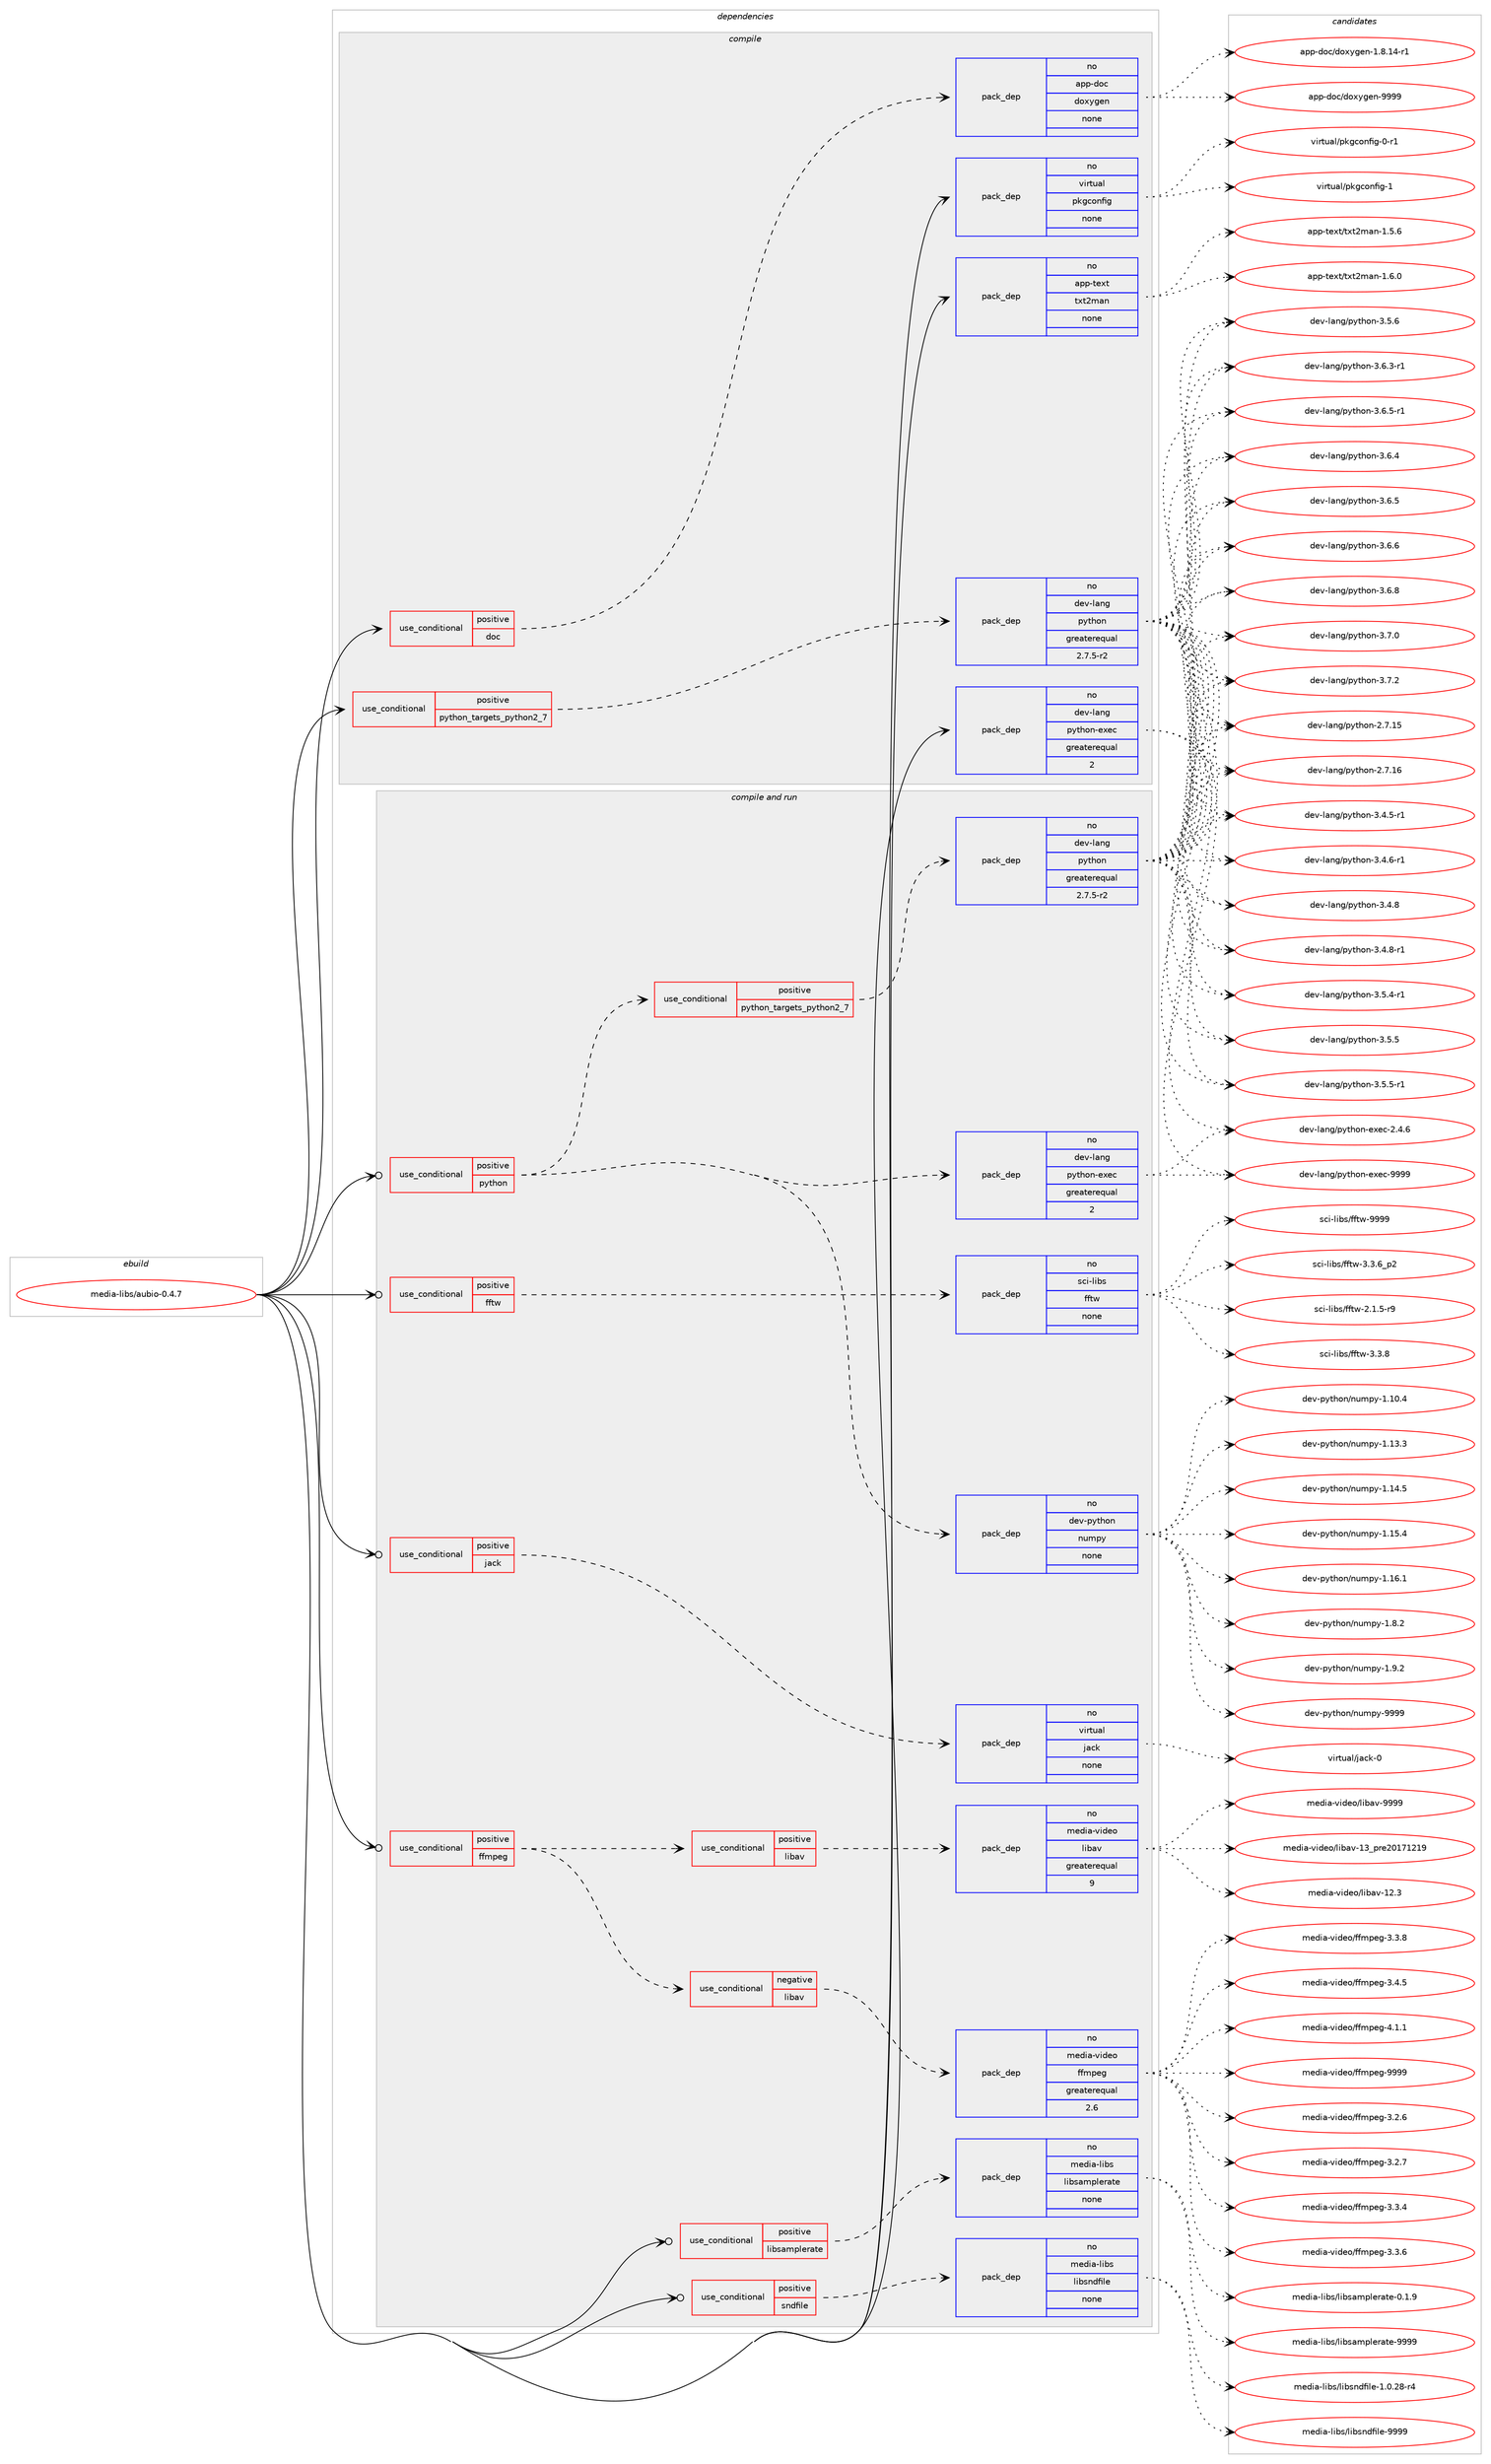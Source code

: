 digraph prolog {

# *************
# Graph options
# *************

newrank=true;
concentrate=true;
compound=true;
graph [rankdir=LR,fontname=Helvetica,fontsize=10,ranksep=1.5];#, ranksep=2.5, nodesep=0.2];
edge  [arrowhead=vee];
node  [fontname=Helvetica,fontsize=10];

# **********
# The ebuild
# **********

subgraph cluster_leftcol {
color=gray;
rank=same;
label=<<i>ebuild</i>>;
id [label="media-libs/aubio-0.4.7", color=red, width=4, href="../media-libs/aubio-0.4.7.svg"];
}

# ****************
# The dependencies
# ****************

subgraph cluster_midcol {
color=gray;
label=<<i>dependencies</i>>;
subgraph cluster_compile {
fillcolor="#eeeeee";
style=filled;
label=<<i>compile</i>>;
subgraph cond433498 {
dependency1608913 [label=<<TABLE BORDER="0" CELLBORDER="1" CELLSPACING="0" CELLPADDING="4"><TR><TD ROWSPAN="3" CELLPADDING="10">use_conditional</TD></TR><TR><TD>positive</TD></TR><TR><TD>doc</TD></TR></TABLE>>, shape=none, color=red];
subgraph pack1149758 {
dependency1608914 [label=<<TABLE BORDER="0" CELLBORDER="1" CELLSPACING="0" CELLPADDING="4" WIDTH="220"><TR><TD ROWSPAN="6" CELLPADDING="30">pack_dep</TD></TR><TR><TD WIDTH="110">no</TD></TR><TR><TD>app-doc</TD></TR><TR><TD>doxygen</TD></TR><TR><TD>none</TD></TR><TR><TD></TD></TR></TABLE>>, shape=none, color=blue];
}
dependency1608913:e -> dependency1608914:w [weight=20,style="dashed",arrowhead="vee"];
}
id:e -> dependency1608913:w [weight=20,style="solid",arrowhead="vee"];
subgraph cond433499 {
dependency1608915 [label=<<TABLE BORDER="0" CELLBORDER="1" CELLSPACING="0" CELLPADDING="4"><TR><TD ROWSPAN="3" CELLPADDING="10">use_conditional</TD></TR><TR><TD>positive</TD></TR><TR><TD>python_targets_python2_7</TD></TR></TABLE>>, shape=none, color=red];
subgraph pack1149759 {
dependency1608916 [label=<<TABLE BORDER="0" CELLBORDER="1" CELLSPACING="0" CELLPADDING="4" WIDTH="220"><TR><TD ROWSPAN="6" CELLPADDING="30">pack_dep</TD></TR><TR><TD WIDTH="110">no</TD></TR><TR><TD>dev-lang</TD></TR><TR><TD>python</TD></TR><TR><TD>greaterequal</TD></TR><TR><TD>2.7.5-r2</TD></TR></TABLE>>, shape=none, color=blue];
}
dependency1608915:e -> dependency1608916:w [weight=20,style="dashed",arrowhead="vee"];
}
id:e -> dependency1608915:w [weight=20,style="solid",arrowhead="vee"];
subgraph pack1149760 {
dependency1608917 [label=<<TABLE BORDER="0" CELLBORDER="1" CELLSPACING="0" CELLPADDING="4" WIDTH="220"><TR><TD ROWSPAN="6" CELLPADDING="30">pack_dep</TD></TR><TR><TD WIDTH="110">no</TD></TR><TR><TD>app-text</TD></TR><TR><TD>txt2man</TD></TR><TR><TD>none</TD></TR><TR><TD></TD></TR></TABLE>>, shape=none, color=blue];
}
id:e -> dependency1608917:w [weight=20,style="solid",arrowhead="vee"];
subgraph pack1149761 {
dependency1608918 [label=<<TABLE BORDER="0" CELLBORDER="1" CELLSPACING="0" CELLPADDING="4" WIDTH="220"><TR><TD ROWSPAN="6" CELLPADDING="30">pack_dep</TD></TR><TR><TD WIDTH="110">no</TD></TR><TR><TD>dev-lang</TD></TR><TR><TD>python-exec</TD></TR><TR><TD>greaterequal</TD></TR><TR><TD>2</TD></TR></TABLE>>, shape=none, color=blue];
}
id:e -> dependency1608918:w [weight=20,style="solid",arrowhead="vee"];
subgraph pack1149762 {
dependency1608919 [label=<<TABLE BORDER="0" CELLBORDER="1" CELLSPACING="0" CELLPADDING="4" WIDTH="220"><TR><TD ROWSPAN="6" CELLPADDING="30">pack_dep</TD></TR><TR><TD WIDTH="110">no</TD></TR><TR><TD>virtual</TD></TR><TR><TD>pkgconfig</TD></TR><TR><TD>none</TD></TR><TR><TD></TD></TR></TABLE>>, shape=none, color=blue];
}
id:e -> dependency1608919:w [weight=20,style="solid",arrowhead="vee"];
}
subgraph cluster_compileandrun {
fillcolor="#eeeeee";
style=filled;
label=<<i>compile and run</i>>;
subgraph cond433500 {
dependency1608920 [label=<<TABLE BORDER="0" CELLBORDER="1" CELLSPACING="0" CELLPADDING="4"><TR><TD ROWSPAN="3" CELLPADDING="10">use_conditional</TD></TR><TR><TD>positive</TD></TR><TR><TD>ffmpeg</TD></TR></TABLE>>, shape=none, color=red];
subgraph cond433501 {
dependency1608921 [label=<<TABLE BORDER="0" CELLBORDER="1" CELLSPACING="0" CELLPADDING="4"><TR><TD ROWSPAN="3" CELLPADDING="10">use_conditional</TD></TR><TR><TD>negative</TD></TR><TR><TD>libav</TD></TR></TABLE>>, shape=none, color=red];
subgraph pack1149763 {
dependency1608922 [label=<<TABLE BORDER="0" CELLBORDER="1" CELLSPACING="0" CELLPADDING="4" WIDTH="220"><TR><TD ROWSPAN="6" CELLPADDING="30">pack_dep</TD></TR><TR><TD WIDTH="110">no</TD></TR><TR><TD>media-video</TD></TR><TR><TD>ffmpeg</TD></TR><TR><TD>greaterequal</TD></TR><TR><TD>2.6</TD></TR></TABLE>>, shape=none, color=blue];
}
dependency1608921:e -> dependency1608922:w [weight=20,style="dashed",arrowhead="vee"];
}
dependency1608920:e -> dependency1608921:w [weight=20,style="dashed",arrowhead="vee"];
subgraph cond433502 {
dependency1608923 [label=<<TABLE BORDER="0" CELLBORDER="1" CELLSPACING="0" CELLPADDING="4"><TR><TD ROWSPAN="3" CELLPADDING="10">use_conditional</TD></TR><TR><TD>positive</TD></TR><TR><TD>libav</TD></TR></TABLE>>, shape=none, color=red];
subgraph pack1149764 {
dependency1608924 [label=<<TABLE BORDER="0" CELLBORDER="1" CELLSPACING="0" CELLPADDING="4" WIDTH="220"><TR><TD ROWSPAN="6" CELLPADDING="30">pack_dep</TD></TR><TR><TD WIDTH="110">no</TD></TR><TR><TD>media-video</TD></TR><TR><TD>libav</TD></TR><TR><TD>greaterequal</TD></TR><TR><TD>9</TD></TR></TABLE>>, shape=none, color=blue];
}
dependency1608923:e -> dependency1608924:w [weight=20,style="dashed",arrowhead="vee"];
}
dependency1608920:e -> dependency1608923:w [weight=20,style="dashed",arrowhead="vee"];
}
id:e -> dependency1608920:w [weight=20,style="solid",arrowhead="odotvee"];
subgraph cond433503 {
dependency1608925 [label=<<TABLE BORDER="0" CELLBORDER="1" CELLSPACING="0" CELLPADDING="4"><TR><TD ROWSPAN="3" CELLPADDING="10">use_conditional</TD></TR><TR><TD>positive</TD></TR><TR><TD>fftw</TD></TR></TABLE>>, shape=none, color=red];
subgraph pack1149765 {
dependency1608926 [label=<<TABLE BORDER="0" CELLBORDER="1" CELLSPACING="0" CELLPADDING="4" WIDTH="220"><TR><TD ROWSPAN="6" CELLPADDING="30">pack_dep</TD></TR><TR><TD WIDTH="110">no</TD></TR><TR><TD>sci-libs</TD></TR><TR><TD>fftw</TD></TR><TR><TD>none</TD></TR><TR><TD></TD></TR></TABLE>>, shape=none, color=blue];
}
dependency1608925:e -> dependency1608926:w [weight=20,style="dashed",arrowhead="vee"];
}
id:e -> dependency1608925:w [weight=20,style="solid",arrowhead="odotvee"];
subgraph cond433504 {
dependency1608927 [label=<<TABLE BORDER="0" CELLBORDER="1" CELLSPACING="0" CELLPADDING="4"><TR><TD ROWSPAN="3" CELLPADDING="10">use_conditional</TD></TR><TR><TD>positive</TD></TR><TR><TD>jack</TD></TR></TABLE>>, shape=none, color=red];
subgraph pack1149766 {
dependency1608928 [label=<<TABLE BORDER="0" CELLBORDER="1" CELLSPACING="0" CELLPADDING="4" WIDTH="220"><TR><TD ROWSPAN="6" CELLPADDING="30">pack_dep</TD></TR><TR><TD WIDTH="110">no</TD></TR><TR><TD>virtual</TD></TR><TR><TD>jack</TD></TR><TR><TD>none</TD></TR><TR><TD></TD></TR></TABLE>>, shape=none, color=blue];
}
dependency1608927:e -> dependency1608928:w [weight=20,style="dashed",arrowhead="vee"];
}
id:e -> dependency1608927:w [weight=20,style="solid",arrowhead="odotvee"];
subgraph cond433505 {
dependency1608929 [label=<<TABLE BORDER="0" CELLBORDER="1" CELLSPACING="0" CELLPADDING="4"><TR><TD ROWSPAN="3" CELLPADDING="10">use_conditional</TD></TR><TR><TD>positive</TD></TR><TR><TD>libsamplerate</TD></TR></TABLE>>, shape=none, color=red];
subgraph pack1149767 {
dependency1608930 [label=<<TABLE BORDER="0" CELLBORDER="1" CELLSPACING="0" CELLPADDING="4" WIDTH="220"><TR><TD ROWSPAN="6" CELLPADDING="30">pack_dep</TD></TR><TR><TD WIDTH="110">no</TD></TR><TR><TD>media-libs</TD></TR><TR><TD>libsamplerate</TD></TR><TR><TD>none</TD></TR><TR><TD></TD></TR></TABLE>>, shape=none, color=blue];
}
dependency1608929:e -> dependency1608930:w [weight=20,style="dashed",arrowhead="vee"];
}
id:e -> dependency1608929:w [weight=20,style="solid",arrowhead="odotvee"];
subgraph cond433506 {
dependency1608931 [label=<<TABLE BORDER="0" CELLBORDER="1" CELLSPACING="0" CELLPADDING="4"><TR><TD ROWSPAN="3" CELLPADDING="10">use_conditional</TD></TR><TR><TD>positive</TD></TR><TR><TD>python</TD></TR></TABLE>>, shape=none, color=red];
subgraph cond433507 {
dependency1608932 [label=<<TABLE BORDER="0" CELLBORDER="1" CELLSPACING="0" CELLPADDING="4"><TR><TD ROWSPAN="3" CELLPADDING="10">use_conditional</TD></TR><TR><TD>positive</TD></TR><TR><TD>python_targets_python2_7</TD></TR></TABLE>>, shape=none, color=red];
subgraph pack1149768 {
dependency1608933 [label=<<TABLE BORDER="0" CELLBORDER="1" CELLSPACING="0" CELLPADDING="4" WIDTH="220"><TR><TD ROWSPAN="6" CELLPADDING="30">pack_dep</TD></TR><TR><TD WIDTH="110">no</TD></TR><TR><TD>dev-lang</TD></TR><TR><TD>python</TD></TR><TR><TD>greaterequal</TD></TR><TR><TD>2.7.5-r2</TD></TR></TABLE>>, shape=none, color=blue];
}
dependency1608932:e -> dependency1608933:w [weight=20,style="dashed",arrowhead="vee"];
}
dependency1608931:e -> dependency1608932:w [weight=20,style="dashed",arrowhead="vee"];
subgraph pack1149769 {
dependency1608934 [label=<<TABLE BORDER="0" CELLBORDER="1" CELLSPACING="0" CELLPADDING="4" WIDTH="220"><TR><TD ROWSPAN="6" CELLPADDING="30">pack_dep</TD></TR><TR><TD WIDTH="110">no</TD></TR><TR><TD>dev-lang</TD></TR><TR><TD>python-exec</TD></TR><TR><TD>greaterequal</TD></TR><TR><TD>2</TD></TR></TABLE>>, shape=none, color=blue];
}
dependency1608931:e -> dependency1608934:w [weight=20,style="dashed",arrowhead="vee"];
subgraph pack1149770 {
dependency1608935 [label=<<TABLE BORDER="0" CELLBORDER="1" CELLSPACING="0" CELLPADDING="4" WIDTH="220"><TR><TD ROWSPAN="6" CELLPADDING="30">pack_dep</TD></TR><TR><TD WIDTH="110">no</TD></TR><TR><TD>dev-python</TD></TR><TR><TD>numpy</TD></TR><TR><TD>none</TD></TR><TR><TD></TD></TR></TABLE>>, shape=none, color=blue];
}
dependency1608931:e -> dependency1608935:w [weight=20,style="dashed",arrowhead="vee"];
}
id:e -> dependency1608931:w [weight=20,style="solid",arrowhead="odotvee"];
subgraph cond433508 {
dependency1608936 [label=<<TABLE BORDER="0" CELLBORDER="1" CELLSPACING="0" CELLPADDING="4"><TR><TD ROWSPAN="3" CELLPADDING="10">use_conditional</TD></TR><TR><TD>positive</TD></TR><TR><TD>sndfile</TD></TR></TABLE>>, shape=none, color=red];
subgraph pack1149771 {
dependency1608937 [label=<<TABLE BORDER="0" CELLBORDER="1" CELLSPACING="0" CELLPADDING="4" WIDTH="220"><TR><TD ROWSPAN="6" CELLPADDING="30">pack_dep</TD></TR><TR><TD WIDTH="110">no</TD></TR><TR><TD>media-libs</TD></TR><TR><TD>libsndfile</TD></TR><TR><TD>none</TD></TR><TR><TD></TD></TR></TABLE>>, shape=none, color=blue];
}
dependency1608936:e -> dependency1608937:w [weight=20,style="dashed",arrowhead="vee"];
}
id:e -> dependency1608936:w [weight=20,style="solid",arrowhead="odotvee"];
}
subgraph cluster_run {
fillcolor="#eeeeee";
style=filled;
label=<<i>run</i>>;
}
}

# **************
# The candidates
# **************

subgraph cluster_choices {
rank=same;
color=gray;
label=<<i>candidates</i>>;

subgraph choice1149758 {
color=black;
nodesep=1;
choice97112112451001119947100111120121103101110454946564649524511449 [label="app-doc/doxygen-1.8.14-r1", color=red, width=4,href="../app-doc/doxygen-1.8.14-r1.svg"];
choice971121124510011199471001111201211031011104557575757 [label="app-doc/doxygen-9999", color=red, width=4,href="../app-doc/doxygen-9999.svg"];
dependency1608914:e -> choice97112112451001119947100111120121103101110454946564649524511449:w [style=dotted,weight="100"];
dependency1608914:e -> choice971121124510011199471001111201211031011104557575757:w [style=dotted,weight="100"];
}
subgraph choice1149759 {
color=black;
nodesep=1;
choice10010111845108971101034711212111610411111045504655464953 [label="dev-lang/python-2.7.15", color=red, width=4,href="../dev-lang/python-2.7.15.svg"];
choice10010111845108971101034711212111610411111045504655464954 [label="dev-lang/python-2.7.16", color=red, width=4,href="../dev-lang/python-2.7.16.svg"];
choice1001011184510897110103471121211161041111104551465246534511449 [label="dev-lang/python-3.4.5-r1", color=red, width=4,href="../dev-lang/python-3.4.5-r1.svg"];
choice1001011184510897110103471121211161041111104551465246544511449 [label="dev-lang/python-3.4.6-r1", color=red, width=4,href="../dev-lang/python-3.4.6-r1.svg"];
choice100101118451089711010347112121116104111110455146524656 [label="dev-lang/python-3.4.8", color=red, width=4,href="../dev-lang/python-3.4.8.svg"];
choice1001011184510897110103471121211161041111104551465246564511449 [label="dev-lang/python-3.4.8-r1", color=red, width=4,href="../dev-lang/python-3.4.8-r1.svg"];
choice1001011184510897110103471121211161041111104551465346524511449 [label="dev-lang/python-3.5.4-r1", color=red, width=4,href="../dev-lang/python-3.5.4-r1.svg"];
choice100101118451089711010347112121116104111110455146534653 [label="dev-lang/python-3.5.5", color=red, width=4,href="../dev-lang/python-3.5.5.svg"];
choice1001011184510897110103471121211161041111104551465346534511449 [label="dev-lang/python-3.5.5-r1", color=red, width=4,href="../dev-lang/python-3.5.5-r1.svg"];
choice100101118451089711010347112121116104111110455146534654 [label="dev-lang/python-3.5.6", color=red, width=4,href="../dev-lang/python-3.5.6.svg"];
choice1001011184510897110103471121211161041111104551465446514511449 [label="dev-lang/python-3.6.3-r1", color=red, width=4,href="../dev-lang/python-3.6.3-r1.svg"];
choice100101118451089711010347112121116104111110455146544652 [label="dev-lang/python-3.6.4", color=red, width=4,href="../dev-lang/python-3.6.4.svg"];
choice100101118451089711010347112121116104111110455146544653 [label="dev-lang/python-3.6.5", color=red, width=4,href="../dev-lang/python-3.6.5.svg"];
choice1001011184510897110103471121211161041111104551465446534511449 [label="dev-lang/python-3.6.5-r1", color=red, width=4,href="../dev-lang/python-3.6.5-r1.svg"];
choice100101118451089711010347112121116104111110455146544654 [label="dev-lang/python-3.6.6", color=red, width=4,href="../dev-lang/python-3.6.6.svg"];
choice100101118451089711010347112121116104111110455146544656 [label="dev-lang/python-3.6.8", color=red, width=4,href="../dev-lang/python-3.6.8.svg"];
choice100101118451089711010347112121116104111110455146554648 [label="dev-lang/python-3.7.0", color=red, width=4,href="../dev-lang/python-3.7.0.svg"];
choice100101118451089711010347112121116104111110455146554650 [label="dev-lang/python-3.7.2", color=red, width=4,href="../dev-lang/python-3.7.2.svg"];
dependency1608916:e -> choice10010111845108971101034711212111610411111045504655464953:w [style=dotted,weight="100"];
dependency1608916:e -> choice10010111845108971101034711212111610411111045504655464954:w [style=dotted,weight="100"];
dependency1608916:e -> choice1001011184510897110103471121211161041111104551465246534511449:w [style=dotted,weight="100"];
dependency1608916:e -> choice1001011184510897110103471121211161041111104551465246544511449:w [style=dotted,weight="100"];
dependency1608916:e -> choice100101118451089711010347112121116104111110455146524656:w [style=dotted,weight="100"];
dependency1608916:e -> choice1001011184510897110103471121211161041111104551465246564511449:w [style=dotted,weight="100"];
dependency1608916:e -> choice1001011184510897110103471121211161041111104551465346524511449:w [style=dotted,weight="100"];
dependency1608916:e -> choice100101118451089711010347112121116104111110455146534653:w [style=dotted,weight="100"];
dependency1608916:e -> choice1001011184510897110103471121211161041111104551465346534511449:w [style=dotted,weight="100"];
dependency1608916:e -> choice100101118451089711010347112121116104111110455146534654:w [style=dotted,weight="100"];
dependency1608916:e -> choice1001011184510897110103471121211161041111104551465446514511449:w [style=dotted,weight="100"];
dependency1608916:e -> choice100101118451089711010347112121116104111110455146544652:w [style=dotted,weight="100"];
dependency1608916:e -> choice100101118451089711010347112121116104111110455146544653:w [style=dotted,weight="100"];
dependency1608916:e -> choice1001011184510897110103471121211161041111104551465446534511449:w [style=dotted,weight="100"];
dependency1608916:e -> choice100101118451089711010347112121116104111110455146544654:w [style=dotted,weight="100"];
dependency1608916:e -> choice100101118451089711010347112121116104111110455146544656:w [style=dotted,weight="100"];
dependency1608916:e -> choice100101118451089711010347112121116104111110455146554648:w [style=dotted,weight="100"];
dependency1608916:e -> choice100101118451089711010347112121116104111110455146554650:w [style=dotted,weight="100"];
}
subgraph choice1149760 {
color=black;
nodesep=1;
choice9711211245116101120116471161201165010997110454946534654 [label="app-text/txt2man-1.5.6", color=red, width=4,href="../app-text/txt2man-1.5.6.svg"];
choice9711211245116101120116471161201165010997110454946544648 [label="app-text/txt2man-1.6.0", color=red, width=4,href="../app-text/txt2man-1.6.0.svg"];
dependency1608917:e -> choice9711211245116101120116471161201165010997110454946534654:w [style=dotted,weight="100"];
dependency1608917:e -> choice9711211245116101120116471161201165010997110454946544648:w [style=dotted,weight="100"];
}
subgraph choice1149761 {
color=black;
nodesep=1;
choice1001011184510897110103471121211161041111104510112010199455046524654 [label="dev-lang/python-exec-2.4.6", color=red, width=4,href="../dev-lang/python-exec-2.4.6.svg"];
choice10010111845108971101034711212111610411111045101120101994557575757 [label="dev-lang/python-exec-9999", color=red, width=4,href="../dev-lang/python-exec-9999.svg"];
dependency1608918:e -> choice1001011184510897110103471121211161041111104510112010199455046524654:w [style=dotted,weight="100"];
dependency1608918:e -> choice10010111845108971101034711212111610411111045101120101994557575757:w [style=dotted,weight="100"];
}
subgraph choice1149762 {
color=black;
nodesep=1;
choice11810511411611797108471121071039911111010210510345484511449 [label="virtual/pkgconfig-0-r1", color=red, width=4,href="../virtual/pkgconfig-0-r1.svg"];
choice1181051141161179710847112107103991111101021051034549 [label="virtual/pkgconfig-1", color=red, width=4,href="../virtual/pkgconfig-1.svg"];
dependency1608919:e -> choice11810511411611797108471121071039911111010210510345484511449:w [style=dotted,weight="100"];
dependency1608919:e -> choice1181051141161179710847112107103991111101021051034549:w [style=dotted,weight="100"];
}
subgraph choice1149763 {
color=black;
nodesep=1;
choice109101100105974511810510010111147102102109112101103455146504654 [label="media-video/ffmpeg-3.2.6", color=red, width=4,href="../media-video/ffmpeg-3.2.6.svg"];
choice109101100105974511810510010111147102102109112101103455146504655 [label="media-video/ffmpeg-3.2.7", color=red, width=4,href="../media-video/ffmpeg-3.2.7.svg"];
choice109101100105974511810510010111147102102109112101103455146514652 [label="media-video/ffmpeg-3.3.4", color=red, width=4,href="../media-video/ffmpeg-3.3.4.svg"];
choice109101100105974511810510010111147102102109112101103455146514654 [label="media-video/ffmpeg-3.3.6", color=red, width=4,href="../media-video/ffmpeg-3.3.6.svg"];
choice109101100105974511810510010111147102102109112101103455146514656 [label="media-video/ffmpeg-3.3.8", color=red, width=4,href="../media-video/ffmpeg-3.3.8.svg"];
choice109101100105974511810510010111147102102109112101103455146524653 [label="media-video/ffmpeg-3.4.5", color=red, width=4,href="../media-video/ffmpeg-3.4.5.svg"];
choice109101100105974511810510010111147102102109112101103455246494649 [label="media-video/ffmpeg-4.1.1", color=red, width=4,href="../media-video/ffmpeg-4.1.1.svg"];
choice1091011001059745118105100101111471021021091121011034557575757 [label="media-video/ffmpeg-9999", color=red, width=4,href="../media-video/ffmpeg-9999.svg"];
dependency1608922:e -> choice109101100105974511810510010111147102102109112101103455146504654:w [style=dotted,weight="100"];
dependency1608922:e -> choice109101100105974511810510010111147102102109112101103455146504655:w [style=dotted,weight="100"];
dependency1608922:e -> choice109101100105974511810510010111147102102109112101103455146514652:w [style=dotted,weight="100"];
dependency1608922:e -> choice109101100105974511810510010111147102102109112101103455146514654:w [style=dotted,weight="100"];
dependency1608922:e -> choice109101100105974511810510010111147102102109112101103455146514656:w [style=dotted,weight="100"];
dependency1608922:e -> choice109101100105974511810510010111147102102109112101103455146524653:w [style=dotted,weight="100"];
dependency1608922:e -> choice109101100105974511810510010111147102102109112101103455246494649:w [style=dotted,weight="100"];
dependency1608922:e -> choice1091011001059745118105100101111471021021091121011034557575757:w [style=dotted,weight="100"];
}
subgraph choice1149764 {
color=black;
nodesep=1;
choice10910110010597451181051001011114710810598971184549504651 [label="media-video/libav-12.3", color=red, width=4,href="../media-video/libav-12.3.svg"];
choice1091011001059745118105100101111471081059897118454951951121141015048495549504957 [label="media-video/libav-13_pre20171219", color=red, width=4,href="../media-video/libav-13_pre20171219.svg"];
choice10910110010597451181051001011114710810598971184557575757 [label="media-video/libav-9999", color=red, width=4,href="../media-video/libav-9999.svg"];
dependency1608924:e -> choice10910110010597451181051001011114710810598971184549504651:w [style=dotted,weight="100"];
dependency1608924:e -> choice1091011001059745118105100101111471081059897118454951951121141015048495549504957:w [style=dotted,weight="100"];
dependency1608924:e -> choice10910110010597451181051001011114710810598971184557575757:w [style=dotted,weight="100"];
}
subgraph choice1149765 {
color=black;
nodesep=1;
choice115991054510810598115471021021161194550464946534511457 [label="sci-libs/fftw-2.1.5-r9", color=red, width=4,href="../sci-libs/fftw-2.1.5-r9.svg"];
choice115991054510810598115471021021161194551465146549511250 [label="sci-libs/fftw-3.3.6_p2", color=red, width=4,href="../sci-libs/fftw-3.3.6_p2.svg"];
choice11599105451081059811547102102116119455146514656 [label="sci-libs/fftw-3.3.8", color=red, width=4,href="../sci-libs/fftw-3.3.8.svg"];
choice115991054510810598115471021021161194557575757 [label="sci-libs/fftw-9999", color=red, width=4,href="../sci-libs/fftw-9999.svg"];
dependency1608926:e -> choice115991054510810598115471021021161194550464946534511457:w [style=dotted,weight="100"];
dependency1608926:e -> choice115991054510810598115471021021161194551465146549511250:w [style=dotted,weight="100"];
dependency1608926:e -> choice11599105451081059811547102102116119455146514656:w [style=dotted,weight="100"];
dependency1608926:e -> choice115991054510810598115471021021161194557575757:w [style=dotted,weight="100"];
}
subgraph choice1149766 {
color=black;
nodesep=1;
choice118105114116117971084710697991074548 [label="virtual/jack-0", color=red, width=4,href="../virtual/jack-0.svg"];
dependency1608928:e -> choice118105114116117971084710697991074548:w [style=dotted,weight="100"];
}
subgraph choice1149767 {
color=black;
nodesep=1;
choice10910110010597451081059811547108105981159710911210810111497116101454846494657 [label="media-libs/libsamplerate-0.1.9", color=red, width=4,href="../media-libs/libsamplerate-0.1.9.svg"];
choice109101100105974510810598115471081059811597109112108101114971161014557575757 [label="media-libs/libsamplerate-9999", color=red, width=4,href="../media-libs/libsamplerate-9999.svg"];
dependency1608930:e -> choice10910110010597451081059811547108105981159710911210810111497116101454846494657:w [style=dotted,weight="100"];
dependency1608930:e -> choice109101100105974510810598115471081059811597109112108101114971161014557575757:w [style=dotted,weight="100"];
}
subgraph choice1149768 {
color=black;
nodesep=1;
choice10010111845108971101034711212111610411111045504655464953 [label="dev-lang/python-2.7.15", color=red, width=4,href="../dev-lang/python-2.7.15.svg"];
choice10010111845108971101034711212111610411111045504655464954 [label="dev-lang/python-2.7.16", color=red, width=4,href="../dev-lang/python-2.7.16.svg"];
choice1001011184510897110103471121211161041111104551465246534511449 [label="dev-lang/python-3.4.5-r1", color=red, width=4,href="../dev-lang/python-3.4.5-r1.svg"];
choice1001011184510897110103471121211161041111104551465246544511449 [label="dev-lang/python-3.4.6-r1", color=red, width=4,href="../dev-lang/python-3.4.6-r1.svg"];
choice100101118451089711010347112121116104111110455146524656 [label="dev-lang/python-3.4.8", color=red, width=4,href="../dev-lang/python-3.4.8.svg"];
choice1001011184510897110103471121211161041111104551465246564511449 [label="dev-lang/python-3.4.8-r1", color=red, width=4,href="../dev-lang/python-3.4.8-r1.svg"];
choice1001011184510897110103471121211161041111104551465346524511449 [label="dev-lang/python-3.5.4-r1", color=red, width=4,href="../dev-lang/python-3.5.4-r1.svg"];
choice100101118451089711010347112121116104111110455146534653 [label="dev-lang/python-3.5.5", color=red, width=4,href="../dev-lang/python-3.5.5.svg"];
choice1001011184510897110103471121211161041111104551465346534511449 [label="dev-lang/python-3.5.5-r1", color=red, width=4,href="../dev-lang/python-3.5.5-r1.svg"];
choice100101118451089711010347112121116104111110455146534654 [label="dev-lang/python-3.5.6", color=red, width=4,href="../dev-lang/python-3.5.6.svg"];
choice1001011184510897110103471121211161041111104551465446514511449 [label="dev-lang/python-3.6.3-r1", color=red, width=4,href="../dev-lang/python-3.6.3-r1.svg"];
choice100101118451089711010347112121116104111110455146544652 [label="dev-lang/python-3.6.4", color=red, width=4,href="../dev-lang/python-3.6.4.svg"];
choice100101118451089711010347112121116104111110455146544653 [label="dev-lang/python-3.6.5", color=red, width=4,href="../dev-lang/python-3.6.5.svg"];
choice1001011184510897110103471121211161041111104551465446534511449 [label="dev-lang/python-3.6.5-r1", color=red, width=4,href="../dev-lang/python-3.6.5-r1.svg"];
choice100101118451089711010347112121116104111110455146544654 [label="dev-lang/python-3.6.6", color=red, width=4,href="../dev-lang/python-3.6.6.svg"];
choice100101118451089711010347112121116104111110455146544656 [label="dev-lang/python-3.6.8", color=red, width=4,href="../dev-lang/python-3.6.8.svg"];
choice100101118451089711010347112121116104111110455146554648 [label="dev-lang/python-3.7.0", color=red, width=4,href="../dev-lang/python-3.7.0.svg"];
choice100101118451089711010347112121116104111110455146554650 [label="dev-lang/python-3.7.2", color=red, width=4,href="../dev-lang/python-3.7.2.svg"];
dependency1608933:e -> choice10010111845108971101034711212111610411111045504655464953:w [style=dotted,weight="100"];
dependency1608933:e -> choice10010111845108971101034711212111610411111045504655464954:w [style=dotted,weight="100"];
dependency1608933:e -> choice1001011184510897110103471121211161041111104551465246534511449:w [style=dotted,weight="100"];
dependency1608933:e -> choice1001011184510897110103471121211161041111104551465246544511449:w [style=dotted,weight="100"];
dependency1608933:e -> choice100101118451089711010347112121116104111110455146524656:w [style=dotted,weight="100"];
dependency1608933:e -> choice1001011184510897110103471121211161041111104551465246564511449:w [style=dotted,weight="100"];
dependency1608933:e -> choice1001011184510897110103471121211161041111104551465346524511449:w [style=dotted,weight="100"];
dependency1608933:e -> choice100101118451089711010347112121116104111110455146534653:w [style=dotted,weight="100"];
dependency1608933:e -> choice1001011184510897110103471121211161041111104551465346534511449:w [style=dotted,weight="100"];
dependency1608933:e -> choice100101118451089711010347112121116104111110455146534654:w [style=dotted,weight="100"];
dependency1608933:e -> choice1001011184510897110103471121211161041111104551465446514511449:w [style=dotted,weight="100"];
dependency1608933:e -> choice100101118451089711010347112121116104111110455146544652:w [style=dotted,weight="100"];
dependency1608933:e -> choice100101118451089711010347112121116104111110455146544653:w [style=dotted,weight="100"];
dependency1608933:e -> choice1001011184510897110103471121211161041111104551465446534511449:w [style=dotted,weight="100"];
dependency1608933:e -> choice100101118451089711010347112121116104111110455146544654:w [style=dotted,weight="100"];
dependency1608933:e -> choice100101118451089711010347112121116104111110455146544656:w [style=dotted,weight="100"];
dependency1608933:e -> choice100101118451089711010347112121116104111110455146554648:w [style=dotted,weight="100"];
dependency1608933:e -> choice100101118451089711010347112121116104111110455146554650:w [style=dotted,weight="100"];
}
subgraph choice1149769 {
color=black;
nodesep=1;
choice1001011184510897110103471121211161041111104510112010199455046524654 [label="dev-lang/python-exec-2.4.6", color=red, width=4,href="../dev-lang/python-exec-2.4.6.svg"];
choice10010111845108971101034711212111610411111045101120101994557575757 [label="dev-lang/python-exec-9999", color=red, width=4,href="../dev-lang/python-exec-9999.svg"];
dependency1608934:e -> choice1001011184510897110103471121211161041111104510112010199455046524654:w [style=dotted,weight="100"];
dependency1608934:e -> choice10010111845108971101034711212111610411111045101120101994557575757:w [style=dotted,weight="100"];
}
subgraph choice1149770 {
color=black;
nodesep=1;
choice100101118451121211161041111104711011710911212145494649484652 [label="dev-python/numpy-1.10.4", color=red, width=4,href="../dev-python/numpy-1.10.4.svg"];
choice100101118451121211161041111104711011710911212145494649514651 [label="dev-python/numpy-1.13.3", color=red, width=4,href="../dev-python/numpy-1.13.3.svg"];
choice100101118451121211161041111104711011710911212145494649524653 [label="dev-python/numpy-1.14.5", color=red, width=4,href="../dev-python/numpy-1.14.5.svg"];
choice100101118451121211161041111104711011710911212145494649534652 [label="dev-python/numpy-1.15.4", color=red, width=4,href="../dev-python/numpy-1.15.4.svg"];
choice100101118451121211161041111104711011710911212145494649544649 [label="dev-python/numpy-1.16.1", color=red, width=4,href="../dev-python/numpy-1.16.1.svg"];
choice1001011184511212111610411111047110117109112121454946564650 [label="dev-python/numpy-1.8.2", color=red, width=4,href="../dev-python/numpy-1.8.2.svg"];
choice1001011184511212111610411111047110117109112121454946574650 [label="dev-python/numpy-1.9.2", color=red, width=4,href="../dev-python/numpy-1.9.2.svg"];
choice10010111845112121116104111110471101171091121214557575757 [label="dev-python/numpy-9999", color=red, width=4,href="../dev-python/numpy-9999.svg"];
dependency1608935:e -> choice100101118451121211161041111104711011710911212145494649484652:w [style=dotted,weight="100"];
dependency1608935:e -> choice100101118451121211161041111104711011710911212145494649514651:w [style=dotted,weight="100"];
dependency1608935:e -> choice100101118451121211161041111104711011710911212145494649524653:w [style=dotted,weight="100"];
dependency1608935:e -> choice100101118451121211161041111104711011710911212145494649534652:w [style=dotted,weight="100"];
dependency1608935:e -> choice100101118451121211161041111104711011710911212145494649544649:w [style=dotted,weight="100"];
dependency1608935:e -> choice1001011184511212111610411111047110117109112121454946564650:w [style=dotted,weight="100"];
dependency1608935:e -> choice1001011184511212111610411111047110117109112121454946574650:w [style=dotted,weight="100"];
dependency1608935:e -> choice10010111845112121116104111110471101171091121214557575757:w [style=dotted,weight="100"];
}
subgraph choice1149771 {
color=black;
nodesep=1;
choice1091011001059745108105981154710810598115110100102105108101454946484650564511452 [label="media-libs/libsndfile-1.0.28-r4", color=red, width=4,href="../media-libs/libsndfile-1.0.28-r4.svg"];
choice10910110010597451081059811547108105981151101001021051081014557575757 [label="media-libs/libsndfile-9999", color=red, width=4,href="../media-libs/libsndfile-9999.svg"];
dependency1608937:e -> choice1091011001059745108105981154710810598115110100102105108101454946484650564511452:w [style=dotted,weight="100"];
dependency1608937:e -> choice10910110010597451081059811547108105981151101001021051081014557575757:w [style=dotted,weight="100"];
}
}

}
